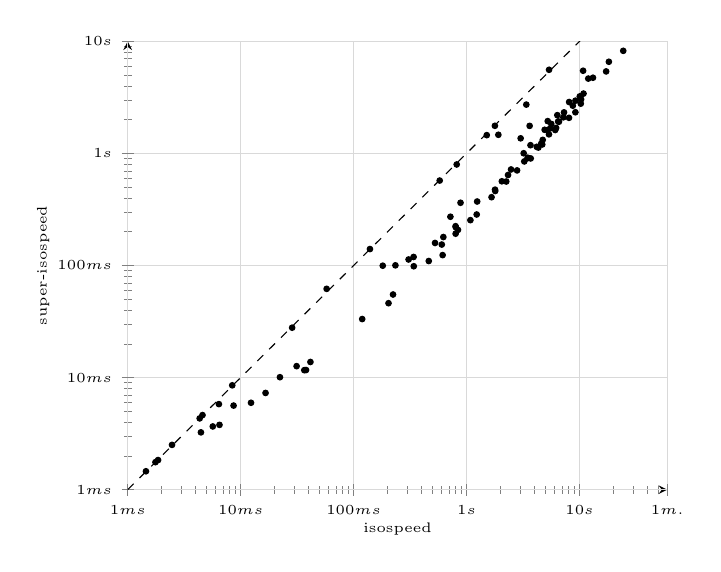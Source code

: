 \begin{tikzpicture}
\begin{axis}[
	font = \tiny,
	axis lines = left,
	axis lines = left,
	grid = major,
	grid style = {draw=gray!30},
	xmode = log,
	ymode = log,
	ymin = 1,
	ymax = 10000,
	xmin = 1,
	xmax = 60000,
	xlabel = {isospeed},
	ylabel = {super-isospeed},
	label shift = {-6pt},
	% log ticks with fixed point,
	xtick = {0.1, 1, 10, 100, 1000, 10000, 100000, 1000000, 10000000},
	ytick = {0.1, 1, 10, 100, 1000, 10000, 100000, 1000000, 10000000},
	xticklabels = \empty,
	yticklabels = \empty,
	extra x ticks = {0.1, 1, 10, 100, 1000, 10000, 60000, 600000, 1800000, 3600000},
	extra x tick labels = {$100 {\mu}s$, $1 ms$, $10 ms$, $100 ms$, $1 s$, $10 s$, $1 m.$, $10 m.$, $30 m.$, $1 h$},
	extra y ticks = {0.1, 1, 10, 100, 1000, 10000, 60000, 600000, 1800000, 3600000},
	extra y tick labels = {$100 {\mu}s$, $1 ms$, $10 ms$, $100 ms$, $1 s$, $10 s$, $1 m.$, $10 m.$, $30 m.$, $1 h$},
]
	\addplot [only marks, mark size=1pt] coordinates {
		(4729.603, 1321.184)
		(10269.380, 2779.969)
		(7302.263, 2324.803)
		(10773.146, 5466.694)
		(1082.428, 253.973)
		(5530.901, 1675.013)
		(16.625, 7.294)
		(7196.984, 2098.801)
		(340.067, 119.216)
		(3620.773, 1761.593)
		(8735.724, 2665.455)
		(36.616, 11.647)
		(24413.161, 8229.956)
		(3701.415, 902.403)
		(57.738, 61.926)
		(1.858, 1.838)
		(1230.615, 285.226)
		(578.839, 573.060)
		(9203.421, 2330.406)
		(3480.887, 916.384)
		(2478.446, 719.480)
		(6366.605, 2195.683)
		(526.455, 158.923)
		(17228.341, 5392.403)
		(341.231, 98.505)
		(3486.212, 907.489)
		(5369.527, 1479.926)
		(1242.245, 372.449)
		(623.661, 179.484)
		(4.596, 4.628)
		(10864.896, 3420.235)
		(803.998, 219.209)
		(6473.249, 1929.322)
		(3383.922, 2726.995)
		(1913.513, 1467.157)
		(8.426, 8.532)
		(5633.315, 1832.673)
		(6102.511, 1618.181)
		(307.011, 113.190)
		(2331.668, 642.250)
		(4682.333, 1202.163)
		(4185.473, 1145.188)
		(203.896, 46.111)
		(13169.763, 4735.162)
		(3246.372, 848.460)
		(1783.763, 1763.999)
		(18217.812, 6575.787)
		(604.000, 153.883)
		(3684.805, 1184.503)
		(3207.081, 1003.701)
		(28.573, 27.874)
		(8077.822, 2077.672)
		(4919.687, 1625.573)
		(5380.411, 5576.791)
		(5211.487, 1618.904)
		(2246.919, 561.425)
		(8.660, 5.628)
		(1795.560, 462.211)
		(4326.665, 1127.977)
		(223.548, 55.120)
		(12.356, 5.961)
		(463.210, 109.672)
		(2.469, 2.510)
		(4595.291, 1229.958)
		(1.451, 1.460)
		(8099.021, 2875.347)
		(6581.099, 1916.626)
		(1788.391, 475.194)
		(41.482, 13.784)
		(1665.617, 406.882)
		(22.287, 10.081)
		(6216.241, 1689.981)
		(800.769, 192.293)
		(5.668, 3.666)
		(119.219, 33.298)
		(719.882, 272.364)
		(37.930, 11.680)
		(31.304, 12.651)
		(3014.301, 1363.651)
		(1.761, 1.760)
		(10066.129, 3230.788)
		(6.497, 3.786)
		(181.319, 99.611)
		(839.957, 207.901)
		(10342.690, 3037.606)
		(6.420, 5.798)
		(800.010, 224.361)
		(139.649, 140.268)
		(11968.929, 4653.838)
		(234.665, 100.362)
		(614.501, 123.843)
		(5235.893, 1942.761)
		(4.451, 3.246)
		(818.457, 797.108)
		(2803.340, 705.614)
		(4.337, 4.326)
		(884.881, 363.005)
		(2055.221, 564.355)
		(9215.469, 2956.196)
		(1511.219, 1456.298)
	};
	\addplot+ [mark=none, black, dashed, domain=1:60000] {x};
\end{axis}
\end{tikzpicture}

